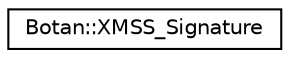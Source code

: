 digraph "Graphical Class Hierarchy"
{
  edge [fontname="Helvetica",fontsize="10",labelfontname="Helvetica",labelfontsize="10"];
  node [fontname="Helvetica",fontsize="10",shape=record];
  rankdir="LR";
  Node0 [label="Botan::XMSS_Signature",height=0.2,width=0.4,color="black", fillcolor="white", style="filled",URL="$class_botan_1_1_x_m_s_s___signature.html"];
}
